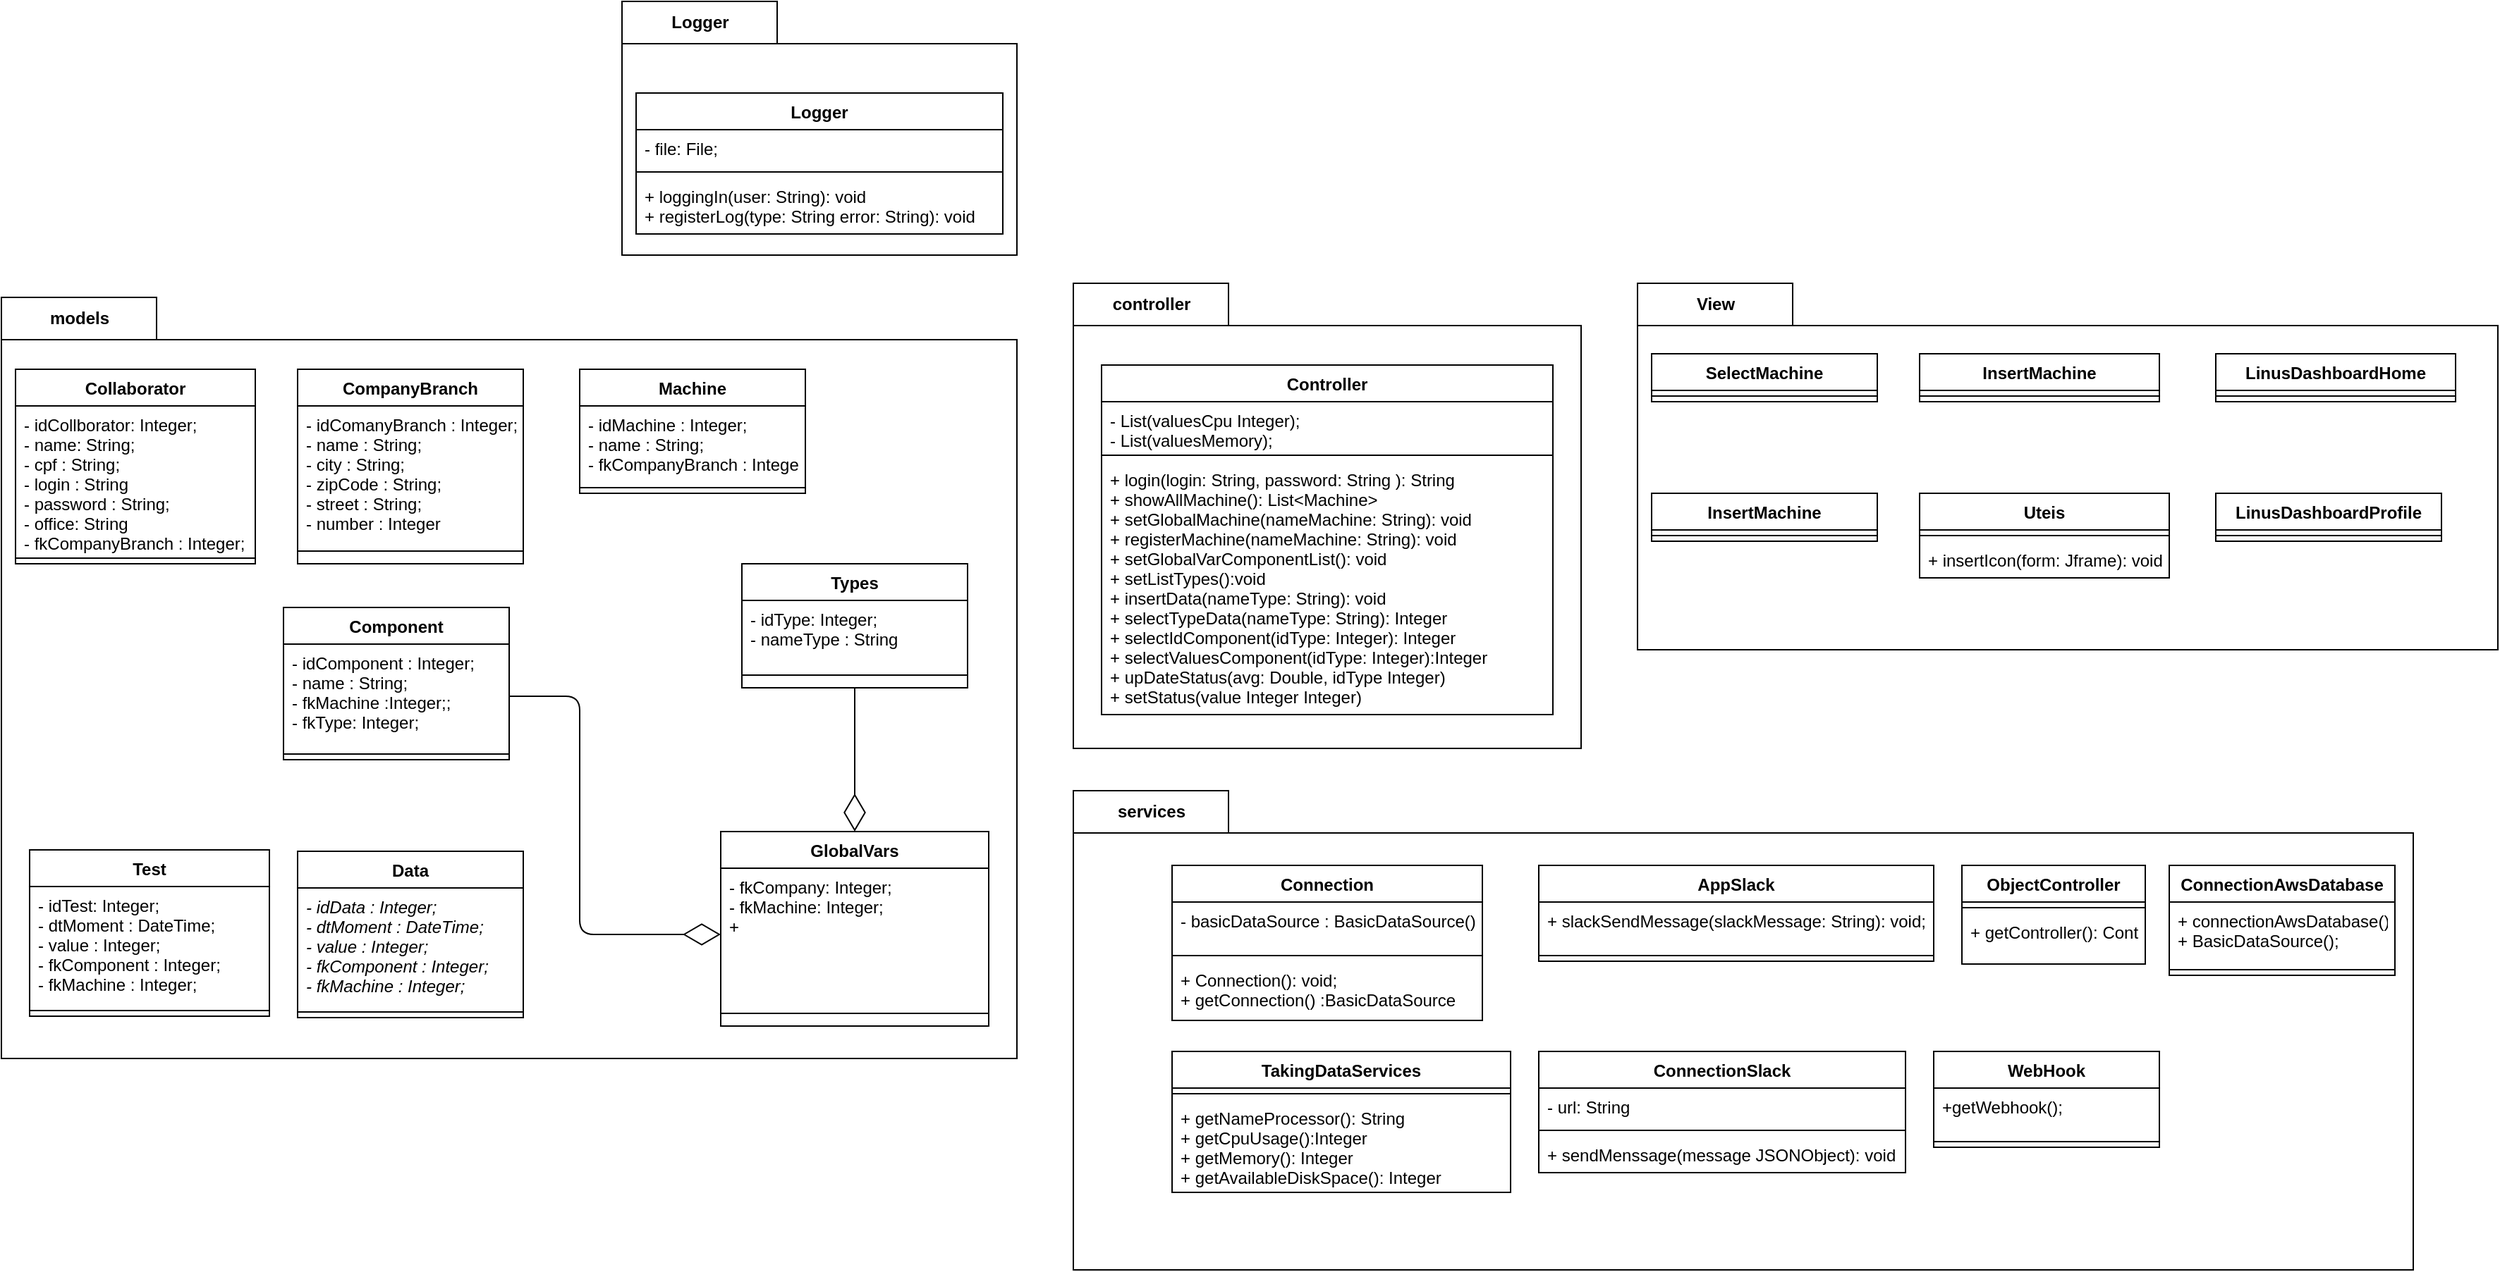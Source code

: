 <mxfile version="13.11.0" type="device"><diagram id="RD3s8kJx4T_rYx2lvKBA" name="Page-1"><mxGraphModel dx="1929" dy="1619" grid="1" gridSize="10" guides="1" tooltips="1" connect="1" arrows="1" fold="1" page="1" pageScale="1" pageWidth="827" pageHeight="1169" math="0" shadow="0"><root><mxCell id="0"/><mxCell id="1" parent="0"/><mxCell id="F6MDU5Umn2PXwsIhFBlG-26" value="models" style="shape=folder;fontStyle=1;tabWidth=110;tabHeight=30;tabPosition=left;html=1;boundedLbl=1;labelInHeader=1;" parent="1" vertex="1"><mxGeometry x="-720" y="70" width="720" height="540" as="geometry"/></mxCell><mxCell id="F6MDU5Umn2PXwsIhFBlG-11" value="controller" style="shape=folder;fontStyle=1;tabWidth=110;tabHeight=30;tabPosition=left;html=1;boundedLbl=1;labelInHeader=1;" parent="1" vertex="1"><mxGeometry x="40" y="60" width="360" height="330" as="geometry"/></mxCell><mxCell id="F6MDU5Umn2PXwsIhFBlG-20" value="View" style="shape=folder;fontStyle=1;tabWidth=110;tabHeight=30;tabPosition=left;html=1;boundedLbl=1;labelInHeader=1;" parent="1" vertex="1"><mxGeometry x="440" y="60" width="610" height="260" as="geometry"/></mxCell><mxCell id="F6MDU5Umn2PXwsIhFBlG-22" value="CompanyBranch" style="swimlane;fontStyle=1;align=center;verticalAlign=top;childLayout=stackLayout;horizontal=1;startSize=26;horizontalStack=0;resizeParent=1;resizeParentMax=0;resizeLast=0;collapsible=1;marginBottom=0;" parent="1" vertex="1"><mxGeometry x="-510" y="121" width="160" height="138" as="geometry"/></mxCell><mxCell id="F6MDU5Umn2PXwsIhFBlG-23" value="- idComanyBranch : Integer;&#10;- name : String;&#10;- city : String;&#10;- zipCode : String;&#10;- street : String;&#10;- number : Integer" style="text;strokeColor=none;fillColor=none;align=left;verticalAlign=top;spacingLeft=4;spacingRight=4;overflow=hidden;rotatable=0;points=[[0,0.5],[1,0.5]];portConstraint=eastwest;" parent="F6MDU5Umn2PXwsIhFBlG-22" vertex="1"><mxGeometry y="26" width="160" height="94" as="geometry"/></mxCell><mxCell id="F6MDU5Umn2PXwsIhFBlG-24" value="" style="line;strokeWidth=1;fillColor=none;align=left;verticalAlign=middle;spacingTop=-1;spacingLeft=3;spacingRight=3;rotatable=0;labelPosition=right;points=[];portConstraint=eastwest;" parent="F6MDU5Umn2PXwsIhFBlG-22" vertex="1"><mxGeometry y="120" width="160" height="18" as="geometry"/></mxCell><mxCell id="F6MDU5Umn2PXwsIhFBlG-27" value="services" style="shape=folder;fontStyle=1;tabWidth=110;tabHeight=30;tabPosition=left;html=1;boundedLbl=1;labelInHeader=1;" parent="1" vertex="1"><mxGeometry x="40" y="420" width="950" height="340" as="geometry"/></mxCell><mxCell id="F6MDU5Umn2PXwsIhFBlG-28" value="Connection" style="swimlane;fontStyle=1;align=center;verticalAlign=top;childLayout=stackLayout;horizontal=1;startSize=26;horizontalStack=0;resizeParent=1;resizeParentMax=0;resizeLast=0;collapsible=1;marginBottom=0;" parent="1" vertex="1"><mxGeometry x="110" y="473" width="220" height="110" as="geometry"/></mxCell><mxCell id="F6MDU5Umn2PXwsIhFBlG-29" value="- basicDataSource : BasicDataSource();" style="text;strokeColor=none;fillColor=none;align=left;verticalAlign=top;spacingLeft=4;spacingRight=4;overflow=hidden;rotatable=0;points=[[0,0.5],[1,0.5]];portConstraint=eastwest;" parent="F6MDU5Umn2PXwsIhFBlG-28" vertex="1"><mxGeometry y="26" width="220" height="34" as="geometry"/></mxCell><mxCell id="F6MDU5Umn2PXwsIhFBlG-30" value="" style="line;strokeWidth=1;fillColor=none;align=left;verticalAlign=middle;spacingTop=-1;spacingLeft=3;spacingRight=3;rotatable=0;labelPosition=right;points=[];portConstraint=eastwest;" parent="F6MDU5Umn2PXwsIhFBlG-28" vertex="1"><mxGeometry y="60" width="220" height="8" as="geometry"/></mxCell><mxCell id="F6MDU5Umn2PXwsIhFBlG-31" value="+ Connection(): void;&#10;+ getConnection() :BasicDataSource" style="text;strokeColor=none;fillColor=none;align=left;verticalAlign=top;spacingLeft=4;spacingRight=4;overflow=hidden;rotatable=0;points=[[0,0.5],[1,0.5]];portConstraint=eastwest;" parent="F6MDU5Umn2PXwsIhFBlG-28" vertex="1"><mxGeometry y="68" width="220" height="42" as="geometry"/></mxCell><mxCell id="F6MDU5Umn2PXwsIhFBlG-32" value="Machine" style="swimlane;fontStyle=1;align=center;verticalAlign=top;childLayout=stackLayout;horizontal=1;startSize=26;horizontalStack=0;resizeParent=1;resizeParentMax=0;resizeLast=0;collapsible=1;marginBottom=0;" parent="1" vertex="1"><mxGeometry x="-310" y="121" width="160" height="88" as="geometry"/></mxCell><mxCell id="F6MDU5Umn2PXwsIhFBlG-33" value="- idMachine : Integer;&#10;- name : String;&#10;- fkCompanyBranch : Integer;" style="text;strokeColor=none;fillColor=none;align=left;verticalAlign=top;spacingLeft=4;spacingRight=4;overflow=hidden;rotatable=0;points=[[0,0.5],[1,0.5]];portConstraint=eastwest;" parent="F6MDU5Umn2PXwsIhFBlG-32" vertex="1"><mxGeometry y="26" width="160" height="54" as="geometry"/></mxCell><mxCell id="F6MDU5Umn2PXwsIhFBlG-34" value="" style="line;strokeWidth=1;fillColor=none;align=left;verticalAlign=middle;spacingTop=-1;spacingLeft=3;spacingRight=3;rotatable=0;labelPosition=right;points=[];portConstraint=eastwest;" parent="F6MDU5Umn2PXwsIhFBlG-32" vertex="1"><mxGeometry y="80" width="160" height="8" as="geometry"/></mxCell><mxCell id="F6MDU5Umn2PXwsIhFBlG-36" value="Collaborator" style="swimlane;fontStyle=1;align=center;verticalAlign=top;childLayout=stackLayout;horizontal=1;startSize=26;horizontalStack=0;resizeParent=1;resizeParentMax=0;resizeLast=0;collapsible=1;marginBottom=0;" parent="1" vertex="1"><mxGeometry x="-710" y="121" width="170" height="138" as="geometry"/></mxCell><mxCell id="F6MDU5Umn2PXwsIhFBlG-37" value="- idCollborator: Integer;&#10;- name: String;&#10;- cpf : String;&#10;- login : String&#10;- password : String;&#10;- office: String&#10;- fkCompanyBranch : Integer;" style="text;strokeColor=none;fillColor=none;align=left;verticalAlign=top;spacingLeft=4;spacingRight=4;overflow=hidden;rotatable=0;points=[[0,0.5],[1,0.5]];portConstraint=eastwest;" parent="F6MDU5Umn2PXwsIhFBlG-36" vertex="1"><mxGeometry y="26" width="170" height="104" as="geometry"/></mxCell><mxCell id="F6MDU5Umn2PXwsIhFBlG-38" value="" style="line;strokeWidth=1;fillColor=none;align=left;verticalAlign=middle;spacingTop=-1;spacingLeft=3;spacingRight=3;rotatable=0;labelPosition=right;points=[];portConstraint=eastwest;" parent="F6MDU5Umn2PXwsIhFBlG-36" vertex="1"><mxGeometry y="130" width="170" height="8" as="geometry"/></mxCell><mxCell id="F6MDU5Umn2PXwsIhFBlG-40" value="Component" style="swimlane;fontStyle=1;align=center;verticalAlign=top;childLayout=stackLayout;horizontal=1;startSize=26;horizontalStack=0;resizeParent=1;resizeParentMax=0;resizeLast=0;collapsible=1;marginBottom=0;" parent="1" vertex="1"><mxGeometry x="-520" y="290" width="160" height="108" as="geometry"/></mxCell><mxCell id="F6MDU5Umn2PXwsIhFBlG-41" value="- idComponent : Integer;&#10;- name : String;&#10;- fkMachine :Integer;;&#10;- fkType: Integer;&#10;" style="text;strokeColor=none;fillColor=none;align=left;verticalAlign=top;spacingLeft=4;spacingRight=4;overflow=hidden;rotatable=0;points=[[0,0.5],[1,0.5]];portConstraint=eastwest;" parent="F6MDU5Umn2PXwsIhFBlG-40" vertex="1"><mxGeometry y="26" width="160" height="74" as="geometry"/></mxCell><mxCell id="F6MDU5Umn2PXwsIhFBlG-42" value="" style="line;strokeWidth=1;fillColor=none;align=left;verticalAlign=middle;spacingTop=-1;spacingLeft=3;spacingRight=3;rotatable=0;labelPosition=right;points=[];portConstraint=eastwest;" parent="F6MDU5Umn2PXwsIhFBlG-40" vertex="1"><mxGeometry y="100" width="160" height="8" as="geometry"/></mxCell><mxCell id="F6MDU5Umn2PXwsIhFBlG-44" value="Test" style="swimlane;fontStyle=1;align=center;verticalAlign=top;childLayout=stackLayout;horizontal=1;startSize=26;horizontalStack=0;resizeParent=1;resizeParentMax=0;resizeLast=0;collapsible=1;marginBottom=0;" parent="1" vertex="1"><mxGeometry x="-700" y="462" width="170" height="118" as="geometry"/></mxCell><mxCell id="F6MDU5Umn2PXwsIhFBlG-45" value="- idTest: Integer;&#10;- dtMoment : DateTime;&#10;- value : Integer;&#10;- fkComponent : Integer;&#10;- fkMachine : Integer;" style="text;strokeColor=none;fillColor=none;align=left;verticalAlign=top;spacingLeft=4;spacingRight=4;overflow=hidden;rotatable=0;points=[[0,0.5],[1,0.5]];portConstraint=eastwest;" parent="F6MDU5Umn2PXwsIhFBlG-44" vertex="1"><mxGeometry y="26" width="170" height="84" as="geometry"/></mxCell><mxCell id="F6MDU5Umn2PXwsIhFBlG-46" value="" style="line;strokeWidth=1;fillColor=none;align=left;verticalAlign=middle;spacingTop=-1;spacingLeft=3;spacingRight=3;rotatable=0;labelPosition=right;points=[];portConstraint=eastwest;" parent="F6MDU5Umn2PXwsIhFBlG-44" vertex="1"><mxGeometry y="110" width="170" height="8" as="geometry"/></mxCell><mxCell id="Z45e9iWXkxGw7tkl8lpb-1" value="Data" style="swimlane;fontStyle=1;align=center;verticalAlign=top;childLayout=stackLayout;horizontal=1;startSize=26;horizontalStack=0;resizeParent=1;resizeParentMax=0;resizeLast=0;collapsible=1;marginBottom=0;" parent="1" vertex="1"><mxGeometry x="-510" y="463" width="160" height="118" as="geometry"/></mxCell><mxCell id="Z45e9iWXkxGw7tkl8lpb-2" value="- idData : Integer;&#10;- dtMoment : DateTime;&#10;- value : Integer;&#10;- fkComponent : Integer;&#10;- fkMachine : Integer;" style="text;strokeColor=none;fillColor=none;align=left;verticalAlign=top;spacingLeft=4;spacingRight=4;overflow=hidden;rotatable=0;points=[[0,0.5],[1,0.5]];portConstraint=eastwest;fontStyle=2" parent="Z45e9iWXkxGw7tkl8lpb-1" vertex="1"><mxGeometry y="26" width="160" height="84" as="geometry"/></mxCell><mxCell id="Z45e9iWXkxGw7tkl8lpb-3" value="" style="line;strokeWidth=1;fillColor=none;align=left;verticalAlign=middle;spacingTop=-1;spacingLeft=3;spacingRight=3;rotatable=0;labelPosition=right;points=[];portConstraint=eastwest;" parent="Z45e9iWXkxGw7tkl8lpb-1" vertex="1"><mxGeometry y="110" width="160" height="8" as="geometry"/></mxCell><mxCell id="MRlA3GBKrCIRUdUbZOBZ-17" value="SelectMachine" style="swimlane;fontStyle=1;align=center;verticalAlign=top;childLayout=stackLayout;horizontal=1;startSize=26;horizontalStack=0;resizeParent=1;resizeParentMax=0;resizeLast=0;collapsible=1;marginBottom=0;" parent="1" vertex="1"><mxGeometry x="450" y="110" width="160" height="34" as="geometry"/></mxCell><mxCell id="MRlA3GBKrCIRUdUbZOBZ-18" value="" style="line;strokeWidth=1;fillColor=none;align=left;verticalAlign=middle;spacingTop=-1;spacingLeft=3;spacingRight=3;rotatable=0;labelPosition=right;points=[];portConstraint=eastwest;" parent="MRlA3GBKrCIRUdUbZOBZ-17" vertex="1"><mxGeometry y="26" width="160" height="8" as="geometry"/></mxCell><mxCell id="MRlA3GBKrCIRUdUbZOBZ-26" value="TakingDataServices" style="swimlane;fontStyle=1;align=center;verticalAlign=top;childLayout=stackLayout;horizontal=1;startSize=26;horizontalStack=0;resizeParent=1;resizeParentMax=0;resizeLast=0;collapsible=1;marginBottom=0;" parent="1" vertex="1"><mxGeometry x="110" y="605" width="240" height="100" as="geometry"/></mxCell><mxCell id="MRlA3GBKrCIRUdUbZOBZ-28" value="" style="line;strokeWidth=1;fillColor=none;align=left;verticalAlign=middle;spacingTop=-1;spacingLeft=3;spacingRight=3;rotatable=0;labelPosition=right;points=[];portConstraint=eastwest;" parent="MRlA3GBKrCIRUdUbZOBZ-26" vertex="1"><mxGeometry y="26" width="240" height="8" as="geometry"/></mxCell><mxCell id="MRlA3GBKrCIRUdUbZOBZ-29" value="+ getNameProcessor(): String&#10;+ getCpuUsage():Integer&#10;+ getMemory(): Integer&#10;+ getAvailableDiskSpace(): Integer&#10;" style="text;strokeColor=none;fillColor=none;align=left;verticalAlign=top;spacingLeft=4;spacingRight=4;overflow=hidden;rotatable=0;points=[[0,0.5],[1,0.5]];portConstraint=eastwest;" parent="MRlA3GBKrCIRUdUbZOBZ-26" vertex="1"><mxGeometry y="34" width="240" height="66" as="geometry"/></mxCell><mxCell id="XrI0nqO_kqB3tD6Gybd0-6" value="Types" style="swimlane;fontStyle=1;align=center;verticalAlign=top;childLayout=stackLayout;horizontal=1;startSize=26;horizontalStack=0;resizeParent=1;resizeParentMax=0;resizeLast=0;collapsible=1;marginBottom=0;" parent="1" vertex="1"><mxGeometry x="-195" y="259" width="160" height="88" as="geometry"/></mxCell><mxCell id="XrI0nqO_kqB3tD6Gybd0-7" value="- idType: Integer;&#10;- nameType : String&#10;" style="text;strokeColor=none;fillColor=none;align=left;verticalAlign=top;spacingLeft=4;spacingRight=4;overflow=hidden;rotatable=0;points=[[0,0.5],[1,0.5]];portConstraint=eastwest;" parent="XrI0nqO_kqB3tD6Gybd0-6" vertex="1"><mxGeometry y="26" width="160" height="44" as="geometry"/></mxCell><mxCell id="XrI0nqO_kqB3tD6Gybd0-8" value="" style="line;strokeWidth=1;fillColor=none;align=left;verticalAlign=middle;spacingTop=-1;spacingLeft=3;spacingRight=3;rotatable=0;labelPosition=right;points=[];portConstraint=eastwest;" parent="XrI0nqO_kqB3tD6Gybd0-6" vertex="1"><mxGeometry y="70" width="160" height="18" as="geometry"/></mxCell><mxCell id="XrI0nqO_kqB3tD6Gybd0-10" value="GlobalVars" style="swimlane;fontStyle=1;align=center;verticalAlign=top;childLayout=stackLayout;horizontal=1;startSize=26;horizontalStack=0;resizeParent=1;resizeParentMax=0;resizeLast=0;collapsible=1;marginBottom=0;" parent="1" vertex="1"><mxGeometry x="-210" y="449" width="190" height="138" as="geometry"/></mxCell><mxCell id="XrI0nqO_kqB3tD6Gybd0-11" value="- fkCompany: Integer;&#10;- fkMachine: Integer;&#10;+ &#10;" style="text;strokeColor=none;fillColor=none;align=left;verticalAlign=top;spacingLeft=4;spacingRight=4;overflow=hidden;rotatable=0;points=[[0,0.5],[1,0.5]];portConstraint=eastwest;" parent="XrI0nqO_kqB3tD6Gybd0-10" vertex="1"><mxGeometry y="26" width="190" height="94" as="geometry"/></mxCell><mxCell id="XrI0nqO_kqB3tD6Gybd0-12" value="" style="line;strokeWidth=1;fillColor=none;align=left;verticalAlign=middle;spacingTop=-1;spacingLeft=3;spacingRight=3;rotatable=0;labelPosition=right;points=[];portConstraint=eastwest;" parent="XrI0nqO_kqB3tD6Gybd0-10" vertex="1"><mxGeometry y="120" width="190" height="18" as="geometry"/></mxCell><mxCell id="XrI0nqO_kqB3tD6Gybd0-24" value="Logger" style="shape=folder;fontStyle=1;tabWidth=110;tabHeight=30;tabPosition=left;html=1;boundedLbl=1;labelInHeader=1;" parent="1" vertex="1"><mxGeometry x="-280" y="-140" width="280" height="180" as="geometry"/></mxCell><mxCell id="XrI0nqO_kqB3tD6Gybd0-29" value="Logger" style="swimlane;fontStyle=1;align=center;verticalAlign=top;childLayout=stackLayout;horizontal=1;startSize=26;horizontalStack=0;resizeParent=1;resizeParentMax=0;resizeLast=0;collapsible=1;marginBottom=0;" parent="1" vertex="1"><mxGeometry x="-270" y="-75" width="260" height="100" as="geometry"/></mxCell><mxCell id="XrI0nqO_kqB3tD6Gybd0-30" value="- file: File;" style="text;strokeColor=none;fillColor=none;align=left;verticalAlign=top;spacingLeft=4;spacingRight=4;overflow=hidden;rotatable=0;points=[[0,0.5],[1,0.5]];portConstraint=eastwest;" parent="XrI0nqO_kqB3tD6Gybd0-29" vertex="1"><mxGeometry y="26" width="260" height="26" as="geometry"/></mxCell><mxCell id="XrI0nqO_kqB3tD6Gybd0-31" value="" style="line;strokeWidth=1;fillColor=none;align=left;verticalAlign=middle;spacingTop=-1;spacingLeft=3;spacingRight=3;rotatable=0;labelPosition=right;points=[];portConstraint=eastwest;" parent="XrI0nqO_kqB3tD6Gybd0-29" vertex="1"><mxGeometry y="52" width="260" height="8" as="geometry"/></mxCell><mxCell id="XrI0nqO_kqB3tD6Gybd0-32" value="+ loggingIn(user: String): void&#10;+ registerLog(type: String error: String): void" style="text;strokeColor=none;fillColor=none;align=left;verticalAlign=top;spacingLeft=4;spacingRight=4;overflow=hidden;rotatable=0;points=[[0,0.5],[1,0.5]];portConstraint=eastwest;" parent="XrI0nqO_kqB3tD6Gybd0-29" vertex="1"><mxGeometry y="60" width="260" height="40" as="geometry"/></mxCell><mxCell id="XrI0nqO_kqB3tD6Gybd0-37" value="ObjectController" style="swimlane;fontStyle=1;align=center;verticalAlign=top;childLayout=stackLayout;horizontal=1;startSize=26;horizontalStack=0;resizeParent=1;resizeParentMax=0;resizeLast=0;collapsible=1;marginBottom=0;" parent="1" vertex="1"><mxGeometry x="670" y="473" width="130" height="70" as="geometry"/></mxCell><mxCell id="XrI0nqO_kqB3tD6Gybd0-39" value="" style="line;strokeWidth=1;fillColor=none;align=left;verticalAlign=middle;spacingTop=-1;spacingLeft=3;spacingRight=3;rotatable=0;labelPosition=right;points=[];portConstraint=eastwest;" parent="XrI0nqO_kqB3tD6Gybd0-37" vertex="1"><mxGeometry y="26" width="130" height="8" as="geometry"/></mxCell><mxCell id="XrI0nqO_kqB3tD6Gybd0-40" value="+ getController(): Controller" style="text;strokeColor=none;fillColor=none;align=left;verticalAlign=top;spacingLeft=4;spacingRight=4;overflow=hidden;rotatable=0;points=[[0,0.5],[1,0.5]];portConstraint=eastwest;" parent="XrI0nqO_kqB3tD6Gybd0-37" vertex="1"><mxGeometry y="34" width="130" height="36" as="geometry"/></mxCell><mxCell id="XrI0nqO_kqB3tD6Gybd0-41" value="InsertMachine" style="swimlane;fontStyle=1;align=center;verticalAlign=top;childLayout=stackLayout;horizontal=1;startSize=26;horizontalStack=0;resizeParent=1;resizeParentMax=0;resizeLast=0;collapsible=1;marginBottom=0;" parent="1" vertex="1"><mxGeometry x="640" y="110" width="170" height="34" as="geometry"/></mxCell><mxCell id="XrI0nqO_kqB3tD6Gybd0-42" value="" style="line;strokeWidth=1;fillColor=none;align=left;verticalAlign=middle;spacingTop=-1;spacingLeft=3;spacingRight=3;rotatable=0;labelPosition=right;points=[];portConstraint=eastwest;" parent="XrI0nqO_kqB3tD6Gybd0-41" vertex="1"><mxGeometry y="26" width="170" height="8" as="geometry"/></mxCell><mxCell id="XrI0nqO_kqB3tD6Gybd0-45" value="LinusDashboardHome" style="swimlane;fontStyle=1;align=center;verticalAlign=top;childLayout=stackLayout;horizontal=1;startSize=26;horizontalStack=0;resizeParent=1;resizeParentMax=0;resizeLast=0;collapsible=1;marginBottom=0;" parent="1" vertex="1"><mxGeometry x="850" y="110" width="170" height="34" as="geometry"/></mxCell><mxCell id="XrI0nqO_kqB3tD6Gybd0-46" value="" style="line;strokeWidth=1;fillColor=none;align=left;verticalAlign=middle;spacingTop=-1;spacingLeft=3;spacingRight=3;rotatable=0;labelPosition=right;points=[];portConstraint=eastwest;" parent="XrI0nqO_kqB3tD6Gybd0-45" vertex="1"><mxGeometry y="26" width="170" height="8" as="geometry"/></mxCell><mxCell id="XrI0nqO_kqB3tD6Gybd0-47" value="LinusDashboardProfile" style="swimlane;fontStyle=1;align=center;verticalAlign=top;childLayout=stackLayout;horizontal=1;startSize=26;horizontalStack=0;resizeParent=1;resizeParentMax=0;resizeLast=0;collapsible=1;marginBottom=0;" parent="1" vertex="1"><mxGeometry x="850" y="209" width="160" height="34" as="geometry"/></mxCell><mxCell id="XrI0nqO_kqB3tD6Gybd0-48" value="" style="line;strokeWidth=1;fillColor=none;align=left;verticalAlign=middle;spacingTop=-1;spacingLeft=3;spacingRight=3;rotatable=0;labelPosition=right;points=[];portConstraint=eastwest;" parent="XrI0nqO_kqB3tD6Gybd0-47" vertex="1"><mxGeometry y="26" width="160" height="8" as="geometry"/></mxCell><mxCell id="XrI0nqO_kqB3tD6Gybd0-49" value="InsertMachine" style="swimlane;fontStyle=1;align=center;verticalAlign=top;childLayout=stackLayout;horizontal=1;startSize=26;horizontalStack=0;resizeParent=1;resizeParentMax=0;resizeLast=0;collapsible=1;marginBottom=0;" parent="1" vertex="1"><mxGeometry x="450" y="209" width="160" height="34" as="geometry"/></mxCell><mxCell id="XrI0nqO_kqB3tD6Gybd0-50" value="" style="line;strokeWidth=1;fillColor=none;align=left;verticalAlign=middle;spacingTop=-1;spacingLeft=3;spacingRight=3;rotatable=0;labelPosition=right;points=[];portConstraint=eastwest;" parent="XrI0nqO_kqB3tD6Gybd0-49" vertex="1"><mxGeometry y="26" width="160" height="8" as="geometry"/></mxCell><mxCell id="XrI0nqO_kqB3tD6Gybd0-55" value="Uteis" style="swimlane;fontStyle=1;align=center;verticalAlign=top;childLayout=stackLayout;horizontal=1;startSize=26;horizontalStack=0;resizeParent=1;resizeParentMax=0;resizeLast=0;collapsible=1;marginBottom=0;" parent="1" vertex="1"><mxGeometry x="640" y="209" width="177" height="60" as="geometry"/></mxCell><mxCell id="XrI0nqO_kqB3tD6Gybd0-56" value="" style="line;strokeWidth=1;fillColor=none;align=left;verticalAlign=middle;spacingTop=-1;spacingLeft=3;spacingRight=3;rotatable=0;labelPosition=right;points=[];portConstraint=eastwest;" parent="XrI0nqO_kqB3tD6Gybd0-55" vertex="1"><mxGeometry y="26" width="177" height="8" as="geometry"/></mxCell><mxCell id="XrI0nqO_kqB3tD6Gybd0-54" value="+ insertIcon(form: Jframe): void" style="text;strokeColor=none;fillColor=none;align=left;verticalAlign=top;spacingLeft=4;spacingRight=4;overflow=hidden;rotatable=0;points=[[0,0.5],[1,0.5]];portConstraint=eastwest;" parent="XrI0nqO_kqB3tD6Gybd0-55" vertex="1"><mxGeometry y="34" width="177" height="26" as="geometry"/></mxCell><mxCell id="EwMwJZPb_-55cUMsR0e4-1" value="ConnectionSlack" style="swimlane;fontStyle=1;align=center;verticalAlign=top;childLayout=stackLayout;horizontal=1;startSize=26;horizontalStack=0;resizeParent=1;resizeParentMax=0;resizeLast=0;collapsible=1;marginBottom=0;" parent="1" vertex="1"><mxGeometry x="370" y="605" width="260" height="86" as="geometry"/></mxCell><mxCell id="EwMwJZPb_-55cUMsR0e4-2" value="- url: String" style="text;strokeColor=none;fillColor=none;align=left;verticalAlign=top;spacingLeft=4;spacingRight=4;overflow=hidden;rotatable=0;points=[[0,0.5],[1,0.5]];portConstraint=eastwest;" parent="EwMwJZPb_-55cUMsR0e4-1" vertex="1"><mxGeometry y="26" width="260" height="26" as="geometry"/></mxCell><mxCell id="EwMwJZPb_-55cUMsR0e4-3" value="" style="line;strokeWidth=1;fillColor=none;align=left;verticalAlign=middle;spacingTop=-1;spacingLeft=3;spacingRight=3;rotatable=0;labelPosition=right;points=[];portConstraint=eastwest;" parent="EwMwJZPb_-55cUMsR0e4-1" vertex="1"><mxGeometry y="52" width="260" height="8" as="geometry"/></mxCell><mxCell id="EwMwJZPb_-55cUMsR0e4-4" value="+ sendMenssage(message JSONObject): void" style="text;strokeColor=none;fillColor=none;align=left;verticalAlign=top;spacingLeft=4;spacingRight=4;overflow=hidden;rotatable=0;points=[[0,0.5],[1,0.5]];portConstraint=eastwest;" parent="EwMwJZPb_-55cUMsR0e4-1" vertex="1"><mxGeometry y="60" width="260" height="26" as="geometry"/></mxCell><mxCell id="oZQ7YOqj2uG9IF8sc-Jc-7" value="ConnectionAwsDatabase" style="swimlane;fontStyle=1;align=center;verticalAlign=top;childLayout=stackLayout;horizontal=1;startSize=26;horizontalStack=0;resizeParent=1;resizeParentMax=0;resizeLast=0;collapsible=1;marginBottom=0;" parent="1" vertex="1"><mxGeometry x="817" y="473" width="160" height="78" as="geometry"/></mxCell><mxCell id="oZQ7YOqj2uG9IF8sc-Jc-8" value="+ connectionAwsDatabase();&#10;+ BasicDataSource();&#10;&#10;" style="text;strokeColor=none;fillColor=none;align=left;verticalAlign=top;spacingLeft=4;spacingRight=4;overflow=hidden;rotatable=0;points=[[0,0.5],[1,0.5]];portConstraint=eastwest;" parent="oZQ7YOqj2uG9IF8sc-Jc-7" vertex="1"><mxGeometry y="26" width="160" height="44" as="geometry"/></mxCell><mxCell id="oZQ7YOqj2uG9IF8sc-Jc-9" value="" style="line;strokeWidth=1;fillColor=none;align=left;verticalAlign=middle;spacingTop=-1;spacingLeft=3;spacingRight=3;rotatable=0;labelPosition=right;points=[];portConstraint=eastwest;" parent="oZQ7YOqj2uG9IF8sc-Jc-7" vertex="1"><mxGeometry y="70" width="160" height="8" as="geometry"/></mxCell><mxCell id="oZQ7YOqj2uG9IF8sc-Jc-10" value="WebHook" style="swimlane;fontStyle=1;align=center;verticalAlign=top;childLayout=stackLayout;horizontal=1;startSize=26;horizontalStack=0;resizeParent=1;resizeParentMax=0;resizeLast=0;collapsible=1;marginBottom=0;" parent="1" vertex="1"><mxGeometry x="650" y="605" width="160" height="68" as="geometry"/></mxCell><mxCell id="oZQ7YOqj2uG9IF8sc-Jc-11" value="+getWebhook();&#10;&#10;" style="text;strokeColor=none;fillColor=none;align=left;verticalAlign=top;spacingLeft=4;spacingRight=4;overflow=hidden;rotatable=0;points=[[0,0.5],[1,0.5]];portConstraint=eastwest;" parent="oZQ7YOqj2uG9IF8sc-Jc-10" vertex="1"><mxGeometry y="26" width="160" height="34" as="geometry"/></mxCell><mxCell id="oZQ7YOqj2uG9IF8sc-Jc-12" value="" style="line;strokeWidth=1;fillColor=none;align=left;verticalAlign=middle;spacingTop=-1;spacingLeft=3;spacingRight=3;rotatable=0;labelPosition=right;points=[];portConstraint=eastwest;" parent="oZQ7YOqj2uG9IF8sc-Jc-10" vertex="1"><mxGeometry y="60" width="160" height="8" as="geometry"/></mxCell><mxCell id="oZQ7YOqj2uG9IF8sc-Jc-14" value="AppSlack" style="swimlane;fontStyle=1;align=center;verticalAlign=top;childLayout=stackLayout;horizontal=1;startSize=26;horizontalStack=0;resizeParent=1;resizeParentMax=0;resizeLast=0;collapsible=1;marginBottom=0;" parent="1" vertex="1"><mxGeometry x="370" y="473" width="280" height="68" as="geometry"/></mxCell><mxCell id="oZQ7YOqj2uG9IF8sc-Jc-15" value="+ slackSendMessage(slackMessage: String): void;" style="text;strokeColor=none;fillColor=none;align=left;verticalAlign=top;spacingLeft=4;spacingRight=4;overflow=hidden;rotatable=0;points=[[0,0.5],[1,0.5]];portConstraint=eastwest;" parent="oZQ7YOqj2uG9IF8sc-Jc-14" vertex="1"><mxGeometry y="26" width="280" height="34" as="geometry"/></mxCell><mxCell id="oZQ7YOqj2uG9IF8sc-Jc-16" value="" style="line;strokeWidth=1;fillColor=none;align=left;verticalAlign=middle;spacingTop=-1;spacingLeft=3;spacingRight=3;rotatable=0;labelPosition=right;points=[];portConstraint=eastwest;" parent="oZQ7YOqj2uG9IF8sc-Jc-14" vertex="1"><mxGeometry y="60" width="280" height="8" as="geometry"/></mxCell><mxCell id="oZQ7YOqj2uG9IF8sc-Jc-18" value="" style="endArrow=diamondThin;endFill=0;endSize=24;html=1;entryX=0;entryY=0.5;entryDx=0;entryDy=0;exitX=1;exitY=0.5;exitDx=0;exitDy=0;" parent="1" edge="1" target="XrI0nqO_kqB3tD6Gybd0-11" source="F6MDU5Umn2PXwsIhFBlG-41"><mxGeometry width="160" relative="1" as="geometry"><mxPoint x="-380" y="370" as="sourcePoint"/><mxPoint x="-220" y="420" as="targetPoint"/><Array as="points"><mxPoint x="-310" y="353"/><mxPoint x="-310" y="433"/><mxPoint x="-310" y="522"/></Array></mxGeometry></mxCell><mxCell id="oZQ7YOqj2uG9IF8sc-Jc-22" value="" style="endArrow=diamondThin;endFill=0;endSize=24;html=1;" parent="1" source="XrI0nqO_kqB3tD6Gybd0-8" target="XrI0nqO_kqB3tD6Gybd0-10" edge="1"><mxGeometry width="160" relative="1" as="geometry"><mxPoint x="-210" y="330" as="sourcePoint"/><mxPoint x="-50" y="330" as="targetPoint"/></mxGeometry></mxCell><mxCell id="vwi4_zlc-b82id01V793-1" value="Controller" style="swimlane;fontStyle=1;align=center;verticalAlign=top;childLayout=stackLayout;horizontal=1;startSize=26;horizontalStack=0;resizeParent=1;resizeParentMax=0;resizeLast=0;collapsible=1;marginBottom=0;" vertex="1" parent="1"><mxGeometry x="60" y="118" width="320" height="248" as="geometry"/></mxCell><mxCell id="vwi4_zlc-b82id01V793-2" value="- List(valuesCpu Integer);&#10;- List(valuesMemory);" style="text;strokeColor=none;fillColor=none;align=left;verticalAlign=top;spacingLeft=4;spacingRight=4;overflow=hidden;rotatable=0;points=[[0,0.5],[1,0.5]];portConstraint=eastwest;" vertex="1" parent="vwi4_zlc-b82id01V793-1"><mxGeometry y="26" width="320" height="34" as="geometry"/></mxCell><mxCell id="vwi4_zlc-b82id01V793-3" value="" style="line;strokeWidth=1;fillColor=none;align=left;verticalAlign=middle;spacingTop=-1;spacingLeft=3;spacingRight=3;rotatable=0;labelPosition=right;points=[];portConstraint=eastwest;" vertex="1" parent="vwi4_zlc-b82id01V793-1"><mxGeometry y="60" width="320" height="8" as="geometry"/></mxCell><mxCell id="vwi4_zlc-b82id01V793-4" value="+ login(login: String, password: String ): String&#10;+ showAllMachine(): List&lt;Machine&gt;&#10;+ setGlobalMachine(nameMachine: String): void&#10;+ registerMachine(nameMachine: String): void&#10;+ setGlobalVarComponentList(): void&#10;+ setListTypes():void&#10;+ insertData(nameType: String): void&#10;+ selectTypeData(nameType: String): Integer&#10;+ selectIdComponent(idType: Integer): Integer&#10;+ selectValuesComponent(idType: Integer):Integer&#10;+ upDateStatus(avg: Double, idType Integer)&#10;+ setStatus(value Integer Integer) &#10;&#10;" style="text;strokeColor=none;fillColor=none;align=left;verticalAlign=top;spacingLeft=4;spacingRight=4;overflow=hidden;rotatable=0;points=[[0,0.5],[1,0.5]];portConstraint=eastwest;" vertex="1" parent="vwi4_zlc-b82id01V793-1"><mxGeometry y="68" width="320" height="180" as="geometry"/></mxCell></root></mxGraphModel></diagram></mxfile>